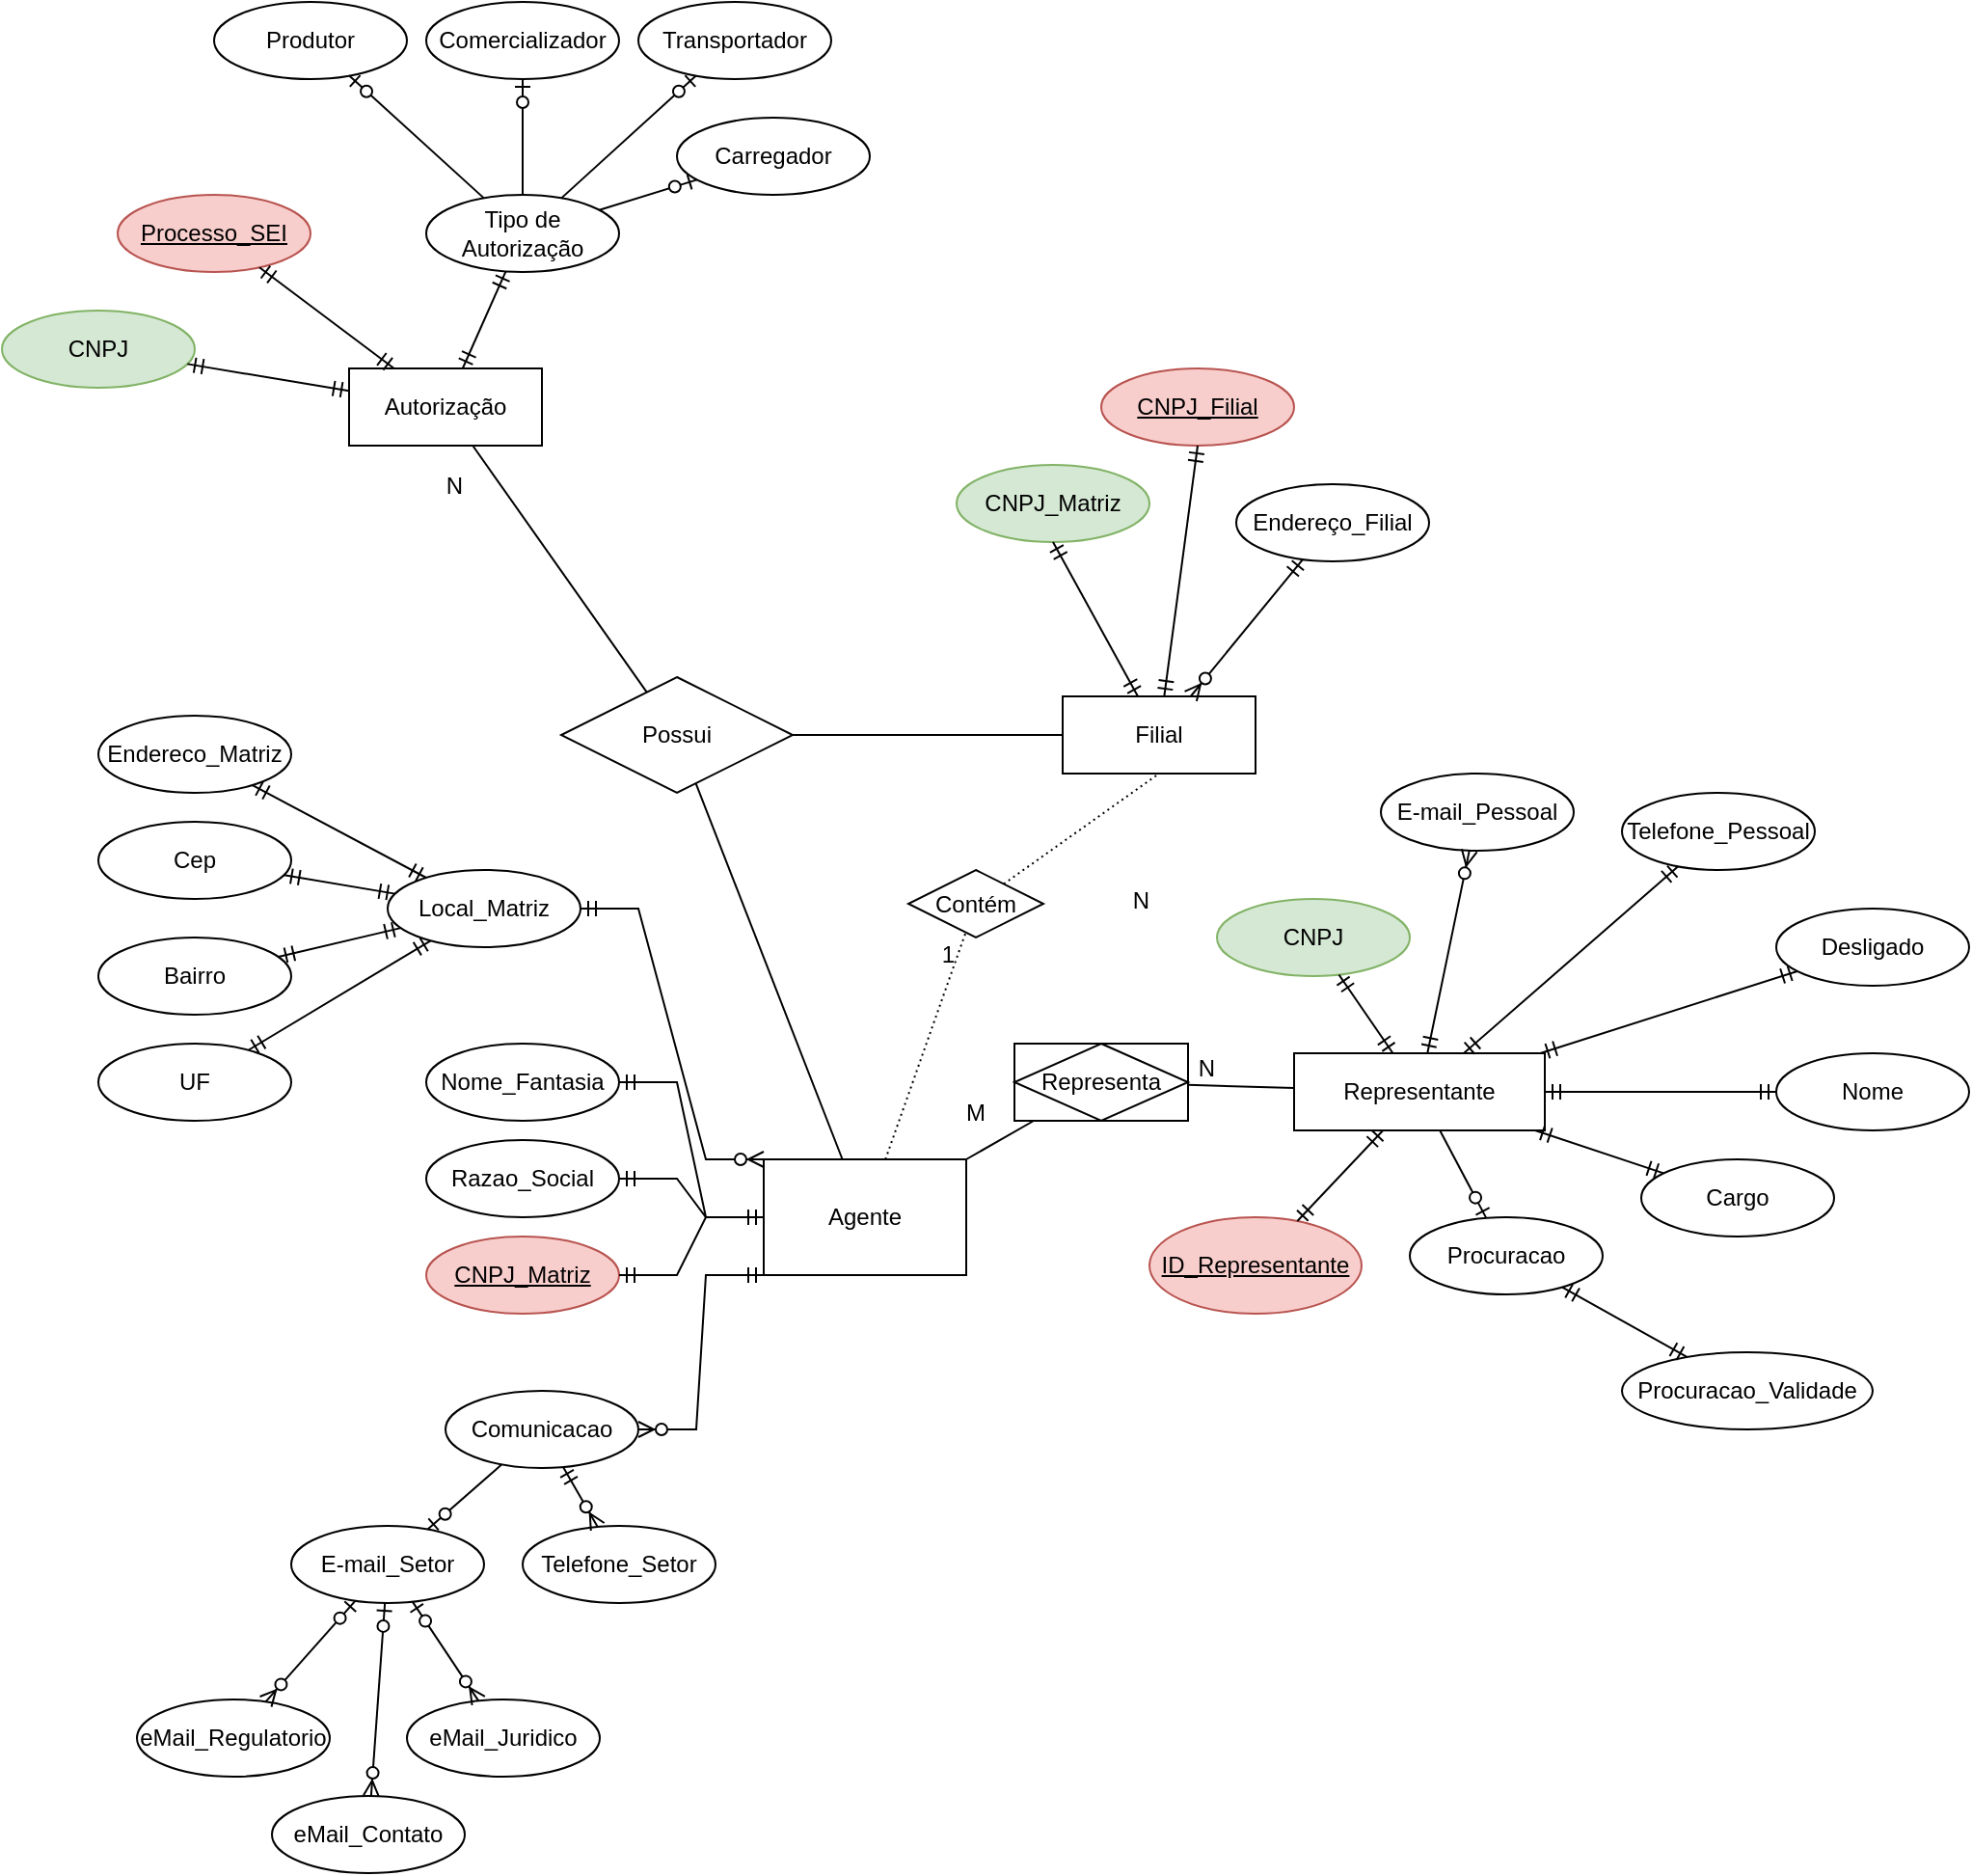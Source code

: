 <mxfile version="17.4.4" type="github">
  <diagram id="ur7IZuqoX-rUSIcCa9Om" name="Page-1">
    <mxGraphModel dx="1249" dy="669" grid="1" gridSize="10" guides="1" tooltips="1" connect="1" arrows="1" fold="1" page="1" pageScale="1" pageWidth="1169" pageHeight="1654" math="0" shadow="0">
      <root>
        <mxCell id="0" />
        <mxCell id="1" parent="0" />
        <mxCell id="HAqWKhdZ4ZWkqPBJDIEz-1" value="Telefone_Setor" style="ellipse;whiteSpace=wrap;html=1;align=center;" parent="1" vertex="1">
          <mxGeometry x="330" y="810" width="100" height="40" as="geometry" />
        </mxCell>
        <mxCell id="HAqWKhdZ4ZWkqPBJDIEz-2" value="E-mail_Setor" style="ellipse;whiteSpace=wrap;html=1;align=center;" parent="1" vertex="1">
          <mxGeometry x="210" y="810" width="100" height="40" as="geometry" />
        </mxCell>
        <mxCell id="HAqWKhdZ4ZWkqPBJDIEz-3" value="Nome_Fantasia" style="ellipse;whiteSpace=wrap;html=1;align=center;" parent="1" vertex="1">
          <mxGeometry x="280" y="560" width="100" height="40" as="geometry" />
        </mxCell>
        <mxCell id="HAqWKhdZ4ZWkqPBJDIEz-4" value="Razao_Social" style="ellipse;whiteSpace=wrap;html=1;align=center;" parent="1" vertex="1">
          <mxGeometry x="280" y="610" width="100" height="40" as="geometry" />
        </mxCell>
        <mxCell id="HAqWKhdZ4ZWkqPBJDIEz-5" value="Local_Matriz" style="ellipse;whiteSpace=wrap;html=1;align=center;" parent="1" vertex="1">
          <mxGeometry x="260" y="470" width="100" height="40" as="geometry" />
        </mxCell>
        <mxCell id="HAqWKhdZ4ZWkqPBJDIEz-6" value="Comunicacao" style="ellipse;whiteSpace=wrap;html=1;align=center;" parent="1" vertex="1">
          <mxGeometry x="290" y="740" width="100" height="40" as="geometry" />
        </mxCell>
        <mxCell id="HAqWKhdZ4ZWkqPBJDIEz-7" value="CNPJ_Matriz" style="ellipse;whiteSpace=wrap;html=1;align=center;fontStyle=4;fillColor=#f8cecc;strokeColor=#b85450;" parent="1" vertex="1">
          <mxGeometry x="280" y="660" width="100" height="40" as="geometry" />
        </mxCell>
        <mxCell id="HAqWKhdZ4ZWkqPBJDIEz-8" value="Agente" style="whiteSpace=wrap;html=1;align=center;" parent="1" vertex="1">
          <mxGeometry x="455" y="620" width="105" height="60" as="geometry" />
        </mxCell>
        <mxCell id="HAqWKhdZ4ZWkqPBJDIEz-9" value="" style="edgeStyle=entityRelationEdgeStyle;fontSize=12;html=1;endArrow=ERzeroToMany;startArrow=ERmandOne;rounded=0;exitX=0;exitY=1;exitDx=0;exitDy=0;" parent="1" source="HAqWKhdZ4ZWkqPBJDIEz-8" target="HAqWKhdZ4ZWkqPBJDIEz-6" edge="1">
          <mxGeometry width="100" height="100" relative="1" as="geometry">
            <mxPoint x="580" y="640" as="sourcePoint" />
            <mxPoint x="680" y="540" as="targetPoint" />
          </mxGeometry>
        </mxCell>
        <mxCell id="HAqWKhdZ4ZWkqPBJDIEz-11" value="" style="edgeStyle=entityRelationEdgeStyle;fontSize=12;html=1;endArrow=ERmandOne;startArrow=ERmandOne;rounded=0;entryX=0;entryY=0.5;entryDx=0;entryDy=0;" parent="1" source="HAqWKhdZ4ZWkqPBJDIEz-7" target="HAqWKhdZ4ZWkqPBJDIEz-8" edge="1">
          <mxGeometry width="100" height="100" relative="1" as="geometry">
            <mxPoint x="580" y="740" as="sourcePoint" />
            <mxPoint x="680" y="640" as="targetPoint" />
          </mxGeometry>
        </mxCell>
        <mxCell id="HAqWKhdZ4ZWkqPBJDIEz-12" value="" style="edgeStyle=entityRelationEdgeStyle;fontSize=12;html=1;endArrow=ERmandOne;startArrow=ERmandOne;rounded=0;" parent="1" source="HAqWKhdZ4ZWkqPBJDIEz-4" target="HAqWKhdZ4ZWkqPBJDIEz-8" edge="1">
          <mxGeometry width="100" height="100" relative="1" as="geometry">
            <mxPoint x="580" y="740" as="sourcePoint" />
            <mxPoint x="680" y="640" as="targetPoint" />
          </mxGeometry>
        </mxCell>
        <mxCell id="HAqWKhdZ4ZWkqPBJDIEz-13" value="" style="edgeStyle=entityRelationEdgeStyle;fontSize=12;html=1;endArrow=ERmandOne;startArrow=ERmandOne;rounded=0;entryX=0;entryY=0.5;entryDx=0;entryDy=0;" parent="1" source="HAqWKhdZ4ZWkqPBJDIEz-3" target="HAqWKhdZ4ZWkqPBJDIEz-8" edge="1">
          <mxGeometry width="100" height="100" relative="1" as="geometry">
            <mxPoint x="580" y="740" as="sourcePoint" />
            <mxPoint x="680" y="640" as="targetPoint" />
          </mxGeometry>
        </mxCell>
        <mxCell id="HAqWKhdZ4ZWkqPBJDIEz-15" value="" style="edgeStyle=entityRelationEdgeStyle;fontSize=12;html=1;endArrow=ERzeroToMany;startArrow=ERmandOne;rounded=0;entryX=0;entryY=0;entryDx=0;entryDy=0;" parent="1" source="HAqWKhdZ4ZWkqPBJDIEz-5" target="HAqWKhdZ4ZWkqPBJDIEz-8" edge="1">
          <mxGeometry width="100" height="100" relative="1" as="geometry">
            <mxPoint x="580" y="740" as="sourcePoint" />
            <mxPoint x="680" y="640" as="targetPoint" />
          </mxGeometry>
        </mxCell>
        <mxCell id="HAqWKhdZ4ZWkqPBJDIEz-17" value="" style="fontSize=12;html=1;endArrow=ERzeroToMany;startArrow=ERmandOne;rounded=0;" parent="1" source="HAqWKhdZ4ZWkqPBJDIEz-6" target="HAqWKhdZ4ZWkqPBJDIEz-1" edge="1">
          <mxGeometry width="100" height="100" relative="1" as="geometry">
            <mxPoint x="326.519" y="759.259" as="sourcePoint" />
            <mxPoint x="283.481" y="820.741" as="targetPoint" />
            <Array as="points" />
          </mxGeometry>
        </mxCell>
        <mxCell id="HAqWKhdZ4ZWkqPBJDIEz-18" value="eMail_Regulatorio" style="ellipse;whiteSpace=wrap;html=1;align=center;" parent="1" vertex="1">
          <mxGeometry x="130" y="900" width="100" height="40" as="geometry" />
        </mxCell>
        <mxCell id="HAqWKhdZ4ZWkqPBJDIEz-19" value="eMail_Contato" style="ellipse;whiteSpace=wrap;html=1;align=center;" parent="1" vertex="1">
          <mxGeometry x="200" y="950" width="100" height="40" as="geometry" />
        </mxCell>
        <mxCell id="HAqWKhdZ4ZWkqPBJDIEz-20" value="eMail_Juridico" style="ellipse;whiteSpace=wrap;html=1;align=center;" parent="1" vertex="1">
          <mxGeometry x="270" y="900" width="100" height="40" as="geometry" />
        </mxCell>
        <mxCell id="HAqWKhdZ4ZWkqPBJDIEz-21" value="" style="fontSize=12;html=1;endArrow=ERzeroToMany;startArrow=ERzeroToOne;rounded=0;" parent="1" source="HAqWKhdZ4ZWkqPBJDIEz-2" target="HAqWKhdZ4ZWkqPBJDIEz-18" edge="1">
          <mxGeometry width="100" height="100" relative="1" as="geometry">
            <mxPoint x="60" y="1090" as="sourcePoint" />
            <mxPoint x="160" y="990" as="targetPoint" />
          </mxGeometry>
        </mxCell>
        <mxCell id="HAqWKhdZ4ZWkqPBJDIEz-23" value="" style="fontSize=12;html=1;endArrow=ERzeroToOne;endFill=1;rounded=0;" parent="1" source="HAqWKhdZ4ZWkqPBJDIEz-6" target="HAqWKhdZ4ZWkqPBJDIEz-2" edge="1">
          <mxGeometry width="100" height="100" relative="1" as="geometry">
            <mxPoint x="580" y="840" as="sourcePoint" />
            <mxPoint x="680" y="740" as="targetPoint" />
          </mxGeometry>
        </mxCell>
        <mxCell id="HAqWKhdZ4ZWkqPBJDIEz-24" value="" style="fontSize=12;html=1;endArrow=ERzeroToMany;startArrow=ERzeroToOne;rounded=0;" parent="1" source="HAqWKhdZ4ZWkqPBJDIEz-2" target="HAqWKhdZ4ZWkqPBJDIEz-20" edge="1">
          <mxGeometry width="100" height="100" relative="1" as="geometry">
            <mxPoint x="580" y="840" as="sourcePoint" />
            <mxPoint x="680" y="740" as="targetPoint" />
          </mxGeometry>
        </mxCell>
        <mxCell id="HAqWKhdZ4ZWkqPBJDIEz-26" value="" style="fontSize=12;html=1;endArrow=ERzeroToMany;startArrow=ERzeroToOne;rounded=0;" parent="1" source="HAqWKhdZ4ZWkqPBJDIEz-2" target="HAqWKhdZ4ZWkqPBJDIEz-19" edge="1">
          <mxGeometry width="100" height="100" relative="1" as="geometry">
            <mxPoint x="580" y="840" as="sourcePoint" />
            <mxPoint x="390" y="1060" as="targetPoint" />
          </mxGeometry>
        </mxCell>
        <mxCell id="HAqWKhdZ4ZWkqPBJDIEz-27" value="Filial" style="whiteSpace=wrap;html=1;align=center;" parent="1" vertex="1">
          <mxGeometry x="610" y="380" width="100" height="40" as="geometry" />
        </mxCell>
        <mxCell id="HAqWKhdZ4ZWkqPBJDIEz-28" value="Contém" style="shape=rhombus;perimeter=rhombusPerimeter;whiteSpace=wrap;html=1;align=center;" parent="1" vertex="1">
          <mxGeometry x="530" y="470" width="70" height="35" as="geometry" />
        </mxCell>
        <mxCell id="HAqWKhdZ4ZWkqPBJDIEz-32" value="CNPJ_Matriz" style="ellipse;whiteSpace=wrap;html=1;align=center;fillColor=#d5e8d4;strokeColor=#82b366;" parent="1" vertex="1">
          <mxGeometry x="555" y="260" width="100" height="40" as="geometry" />
        </mxCell>
        <mxCell id="HAqWKhdZ4ZWkqPBJDIEz-33" value="CNPJ_Filial" style="ellipse;whiteSpace=wrap;html=1;align=center;fontStyle=4;fillColor=#f8cecc;strokeColor=#b85450;" parent="1" vertex="1">
          <mxGeometry x="630" y="210" width="100" height="40" as="geometry" />
        </mxCell>
        <mxCell id="HAqWKhdZ4ZWkqPBJDIEz-34" value="Endereço_Filial" style="ellipse;whiteSpace=wrap;html=1;align=center;" parent="1" vertex="1">
          <mxGeometry x="700" y="270" width="100" height="40" as="geometry" />
        </mxCell>
        <mxCell id="HAqWKhdZ4ZWkqPBJDIEz-35" value="Autorização" style="whiteSpace=wrap;html=1;align=center;" parent="1" vertex="1">
          <mxGeometry x="240" y="210" width="100" height="40" as="geometry" />
        </mxCell>
        <mxCell id="HAqWKhdZ4ZWkqPBJDIEz-38" value="" style="fontSize=12;html=1;endArrow=ERmandOne;startArrow=ERmandOne;rounded=0;entryX=0.5;entryY=1;entryDx=0;entryDy=0;" parent="1" source="HAqWKhdZ4ZWkqPBJDIEz-27" target="HAqWKhdZ4ZWkqPBJDIEz-32" edge="1">
          <mxGeometry width="100" height="100" relative="1" as="geometry">
            <mxPoint x="580" y="440" as="sourcePoint" />
            <mxPoint x="680" y="340" as="targetPoint" />
          </mxGeometry>
        </mxCell>
        <mxCell id="HAqWKhdZ4ZWkqPBJDIEz-39" value="" style="fontSize=12;html=1;endArrow=ERmandOne;startArrow=ERmandOne;rounded=0;entryX=0.5;entryY=1;entryDx=0;entryDy=0;" parent="1" source="HAqWKhdZ4ZWkqPBJDIEz-27" target="HAqWKhdZ4ZWkqPBJDIEz-33" edge="1">
          <mxGeometry width="100" height="100" relative="1" as="geometry">
            <mxPoint x="580" y="440" as="sourcePoint" />
            <mxPoint x="680" y="340" as="targetPoint" />
          </mxGeometry>
        </mxCell>
        <mxCell id="HAqWKhdZ4ZWkqPBJDIEz-41" value="" style="fontSize=12;html=1;endArrow=ERzeroToMany;startArrow=ERmandOne;rounded=0;" parent="1" source="HAqWKhdZ4ZWkqPBJDIEz-34" target="HAqWKhdZ4ZWkqPBJDIEz-27" edge="1">
          <mxGeometry width="100" height="100" relative="1" as="geometry">
            <mxPoint x="570" y="440" as="sourcePoint" />
            <mxPoint x="670" y="340" as="targetPoint" />
          </mxGeometry>
        </mxCell>
        <mxCell id="HAqWKhdZ4ZWkqPBJDIEz-42" value="Representante" style="whiteSpace=wrap;html=1;align=center;" parent="1" vertex="1">
          <mxGeometry x="730" y="565" width="130" height="40" as="geometry" />
        </mxCell>
        <mxCell id="HAqWKhdZ4ZWkqPBJDIEz-43" value="CNPJ" style="ellipse;whiteSpace=wrap;html=1;align=center;fillColor=#d5e8d4;strokeColor=#82b366;" parent="1" vertex="1">
          <mxGeometry x="690" y="485" width="100" height="40" as="geometry" />
        </mxCell>
        <mxCell id="HAqWKhdZ4ZWkqPBJDIEz-44" value="E-mail_Pessoal" style="ellipse;whiteSpace=wrap;html=1;align=center;" parent="1" vertex="1">
          <mxGeometry x="775" y="420" width="100" height="40" as="geometry" />
        </mxCell>
        <mxCell id="HAqWKhdZ4ZWkqPBJDIEz-45" value="Nome" style="ellipse;whiteSpace=wrap;html=1;align=center;" parent="1" vertex="1">
          <mxGeometry x="980" y="565" width="100" height="40" as="geometry" />
        </mxCell>
        <mxCell id="HAqWKhdZ4ZWkqPBJDIEz-46" value="Cargo" style="ellipse;whiteSpace=wrap;html=1;align=center;" parent="1" vertex="1">
          <mxGeometry x="910" y="620" width="100" height="40" as="geometry" />
        </mxCell>
        <mxCell id="HAqWKhdZ4ZWkqPBJDIEz-54" value="" style="fontSize=12;html=1;endArrow=ERmandOne;startArrow=ERmandOne;rounded=0;" parent="1" source="HAqWKhdZ4ZWkqPBJDIEz-42" target="HAqWKhdZ4ZWkqPBJDIEz-43" edge="1">
          <mxGeometry width="100" height="100" relative="1" as="geometry">
            <mxPoint x="580" y="740" as="sourcePoint" />
            <mxPoint x="680" y="640" as="targetPoint" />
          </mxGeometry>
        </mxCell>
        <mxCell id="HAqWKhdZ4ZWkqPBJDIEz-56" value="" style="fontSize=12;html=1;endArrow=ERzeroToMany;startArrow=ERmandOne;rounded=0;" parent="1" source="HAqWKhdZ4ZWkqPBJDIEz-42" target="HAqWKhdZ4ZWkqPBJDIEz-44" edge="1">
          <mxGeometry width="100" height="100" relative="1" as="geometry">
            <mxPoint x="580" y="740" as="sourcePoint" />
            <mxPoint x="680" y="640" as="targetPoint" />
          </mxGeometry>
        </mxCell>
        <mxCell id="HAqWKhdZ4ZWkqPBJDIEz-57" value="" style="fontSize=12;html=1;endArrow=ERmandOne;startArrow=ERmandOne;rounded=0;" parent="1" source="HAqWKhdZ4ZWkqPBJDIEz-42" target="HAqWKhdZ4ZWkqPBJDIEz-45" edge="1">
          <mxGeometry width="100" height="100" relative="1" as="geometry">
            <mxPoint x="580" y="740" as="sourcePoint" />
            <mxPoint x="680" y="640" as="targetPoint" />
          </mxGeometry>
        </mxCell>
        <mxCell id="HAqWKhdZ4ZWkqPBJDIEz-58" value="" style="fontSize=12;html=1;endArrow=ERmandOne;startArrow=ERmandOne;rounded=0;" parent="1" source="HAqWKhdZ4ZWkqPBJDIEz-42" target="HAqWKhdZ4ZWkqPBJDIEz-46" edge="1">
          <mxGeometry width="100" height="100" relative="1" as="geometry">
            <mxPoint x="580" y="740" as="sourcePoint" />
            <mxPoint x="680" y="640" as="targetPoint" />
          </mxGeometry>
        </mxCell>
        <mxCell id="HAqWKhdZ4ZWkqPBJDIEz-59" value="Procuracao_Validade" style="ellipse;whiteSpace=wrap;html=1;align=center;" parent="1" vertex="1">
          <mxGeometry x="900" y="720" width="130" height="40" as="geometry" />
        </mxCell>
        <mxCell id="HAqWKhdZ4ZWkqPBJDIEz-60" value="" style="fontSize=12;html=1;endArrow=ERmandOne;startArrow=ERmandOne;rounded=0;" parent="1" source="HAqWKhdZ4ZWkqPBJDIEz-59" target="P627tCivwq2NR-UUz_ly-27" edge="1">
          <mxGeometry width="100" height="100" relative="1" as="geometry">
            <mxPoint x="580" y="640" as="sourcePoint" />
            <mxPoint x="680" y="540" as="targetPoint" />
          </mxGeometry>
        </mxCell>
        <mxCell id="HAqWKhdZ4ZWkqPBJDIEz-61" value="" style="endArrow=none;html=1;rounded=0;dashed=1;dashPattern=1 2;" parent="1" source="HAqWKhdZ4ZWkqPBJDIEz-8" target="HAqWKhdZ4ZWkqPBJDIEz-28" edge="1">
          <mxGeometry relative="1" as="geometry">
            <mxPoint x="550" y="590" as="sourcePoint" />
            <mxPoint x="710" y="590" as="targetPoint" />
          </mxGeometry>
        </mxCell>
        <mxCell id="HAqWKhdZ4ZWkqPBJDIEz-62" value="1" style="resizable=0;html=1;align=right;verticalAlign=bottom;" parent="HAqWKhdZ4ZWkqPBJDIEz-61" connectable="0" vertex="1">
          <mxGeometry x="1" relative="1" as="geometry">
            <mxPoint x="-5" y="20" as="offset" />
          </mxGeometry>
        </mxCell>
        <mxCell id="HAqWKhdZ4ZWkqPBJDIEz-63" value="" style="endArrow=none;html=1;rounded=0;dashed=1;dashPattern=1 2;entryX=0.5;entryY=1;entryDx=0;entryDy=0;" parent="1" source="HAqWKhdZ4ZWkqPBJDIEz-28" target="HAqWKhdZ4ZWkqPBJDIEz-27" edge="1">
          <mxGeometry relative="1" as="geometry">
            <mxPoint x="550" y="590" as="sourcePoint" />
            <mxPoint x="710" y="590" as="targetPoint" />
          </mxGeometry>
        </mxCell>
        <mxCell id="HAqWKhdZ4ZWkqPBJDIEz-64" value="N" style="resizable=0;html=1;align=right;verticalAlign=bottom;" parent="HAqWKhdZ4ZWkqPBJDIEz-63" connectable="0" vertex="1">
          <mxGeometry x="1" relative="1" as="geometry">
            <mxPoint x="-5" y="75" as="offset" />
          </mxGeometry>
        </mxCell>
        <mxCell id="HAqWKhdZ4ZWkqPBJDIEz-65" value="" style="endArrow=none;html=1;rounded=0;" parent="1" source="HAqWKhdZ4ZWkqPBJDIEz-8" target="HAqWKhdZ4ZWkqPBJDIEz-69" edge="1">
          <mxGeometry relative="1" as="geometry">
            <mxPoint x="550" y="590" as="sourcePoint" />
            <mxPoint x="621.88" y="598.205" as="targetPoint" />
          </mxGeometry>
        </mxCell>
        <mxCell id="HAqWKhdZ4ZWkqPBJDIEz-66" value="M" style="resizable=0;html=1;align=right;verticalAlign=bottom;" parent="HAqWKhdZ4ZWkqPBJDIEz-65" connectable="0" vertex="1">
          <mxGeometry x="1" relative="1" as="geometry">
            <mxPoint x="-25" y="5" as="offset" />
          </mxGeometry>
        </mxCell>
        <mxCell id="HAqWKhdZ4ZWkqPBJDIEz-67" value="" style="endArrow=none;html=1;rounded=0;" parent="1" source="HAqWKhdZ4ZWkqPBJDIEz-69" target="HAqWKhdZ4ZWkqPBJDIEz-42" edge="1">
          <mxGeometry relative="1" as="geometry">
            <mxPoint x="676.832" y="588.812" as="sourcePoint" />
            <mxPoint x="710" y="590" as="targetPoint" />
          </mxGeometry>
        </mxCell>
        <mxCell id="HAqWKhdZ4ZWkqPBJDIEz-68" value="N" style="resizable=0;html=1;align=right;verticalAlign=bottom;" parent="HAqWKhdZ4ZWkqPBJDIEz-67" connectable="0" vertex="1">
          <mxGeometry x="1" relative="1" as="geometry">
            <mxPoint x="-40" y="-2" as="offset" />
          </mxGeometry>
        </mxCell>
        <mxCell id="HAqWKhdZ4ZWkqPBJDIEz-69" value="Representa" style="shape=associativeEntity;whiteSpace=wrap;html=1;align=center;" parent="1" vertex="1">
          <mxGeometry x="585" y="560" width="90" height="40" as="geometry" />
        </mxCell>
        <mxCell id="HAqWKhdZ4ZWkqPBJDIEz-86" value="Telefone_Pessoal" style="ellipse;whiteSpace=wrap;html=1;align=center;" parent="1" vertex="1">
          <mxGeometry x="900" y="430" width="100" height="40" as="geometry" />
        </mxCell>
        <mxCell id="HAqWKhdZ4ZWkqPBJDIEz-87" value="" style="fontSize=12;html=1;endArrow=ERmandOne;startArrow=ERmandOne;rounded=0;" parent="1" source="HAqWKhdZ4ZWkqPBJDIEz-42" target="HAqWKhdZ4ZWkqPBJDIEz-86" edge="1">
          <mxGeometry width="100" height="100" relative="1" as="geometry">
            <mxPoint x="870" y="620" as="sourcePoint" />
            <mxPoint x="931.589" y="637.196" as="targetPoint" />
          </mxGeometry>
        </mxCell>
        <mxCell id="P627tCivwq2NR-UUz_ly-1" value="Possui" style="shape=rhombus;perimeter=rhombusPerimeter;whiteSpace=wrap;html=1;align=center;" parent="1" vertex="1">
          <mxGeometry x="350" y="370" width="120" height="60" as="geometry" />
        </mxCell>
        <mxCell id="P627tCivwq2NR-UUz_ly-2" value="" style="endArrow=none;html=1;rounded=0;" parent="1" source="P627tCivwq2NR-UUz_ly-1" target="HAqWKhdZ4ZWkqPBJDIEz-8" edge="1">
          <mxGeometry relative="1" as="geometry">
            <mxPoint x="500" y="540" as="sourcePoint" />
            <mxPoint x="660" y="540" as="targetPoint" />
          </mxGeometry>
        </mxCell>
        <mxCell id="P627tCivwq2NR-UUz_ly-4" value="" style="endArrow=none;html=1;rounded=0;" parent="1" source="P627tCivwq2NR-UUz_ly-1" target="HAqWKhdZ4ZWkqPBJDIEz-27" edge="1">
          <mxGeometry relative="1" as="geometry">
            <mxPoint x="500" y="540" as="sourcePoint" />
            <mxPoint x="660" y="540" as="targetPoint" />
          </mxGeometry>
        </mxCell>
        <mxCell id="P627tCivwq2NR-UUz_ly-5" value="" style="endArrow=none;html=1;rounded=0;" parent="1" source="P627tCivwq2NR-UUz_ly-1" target="HAqWKhdZ4ZWkqPBJDIEz-35" edge="1">
          <mxGeometry relative="1" as="geometry">
            <mxPoint x="500" y="340" as="sourcePoint" />
            <mxPoint x="660" y="340" as="targetPoint" />
          </mxGeometry>
        </mxCell>
        <mxCell id="P627tCivwq2NR-UUz_ly-6" value="N" style="resizable=0;html=1;align=right;verticalAlign=bottom;" parent="P627tCivwq2NR-UUz_ly-5" connectable="0" vertex="1">
          <mxGeometry x="1" relative="1" as="geometry">
            <mxPoint x="-5" y="30" as="offset" />
          </mxGeometry>
        </mxCell>
        <mxCell id="P627tCivwq2NR-UUz_ly-10" value="Processo_SEI" style="ellipse;whiteSpace=wrap;html=1;align=center;fontStyle=4;fillColor=#f8cecc;strokeColor=#b85450;" parent="1" vertex="1">
          <mxGeometry x="120" y="120" width="100" height="40" as="geometry" />
        </mxCell>
        <mxCell id="P627tCivwq2NR-UUz_ly-11" value="Tipo de Autorização" style="ellipse;whiteSpace=wrap;html=1;align=center;" parent="1" vertex="1">
          <mxGeometry x="280" y="120" width="100" height="40" as="geometry" />
        </mxCell>
        <mxCell id="P627tCivwq2NR-UUz_ly-12" value="Produtor" style="ellipse;whiteSpace=wrap;html=1;align=center;" parent="1" vertex="1">
          <mxGeometry x="170" y="20" width="100" height="40" as="geometry" />
        </mxCell>
        <mxCell id="P627tCivwq2NR-UUz_ly-13" value="Comercializador" style="ellipse;whiteSpace=wrap;html=1;align=center;" parent="1" vertex="1">
          <mxGeometry x="280" y="20" width="100" height="40" as="geometry" />
        </mxCell>
        <mxCell id="P627tCivwq2NR-UUz_ly-14" value="Transportador" style="ellipse;whiteSpace=wrap;html=1;align=center;" parent="1" vertex="1">
          <mxGeometry x="390" y="20" width="100" height="40" as="geometry" />
        </mxCell>
        <mxCell id="P627tCivwq2NR-UUz_ly-15" value="Carregador" style="ellipse;whiteSpace=wrap;html=1;align=center;" parent="1" vertex="1">
          <mxGeometry x="410" y="80" width="100" height="40" as="geometry" />
        </mxCell>
        <mxCell id="P627tCivwq2NR-UUz_ly-16" value="" style="fontSize=12;html=1;endArrow=ERmandOne;startArrow=ERmandOne;rounded=0;" parent="1" source="HAqWKhdZ4ZWkqPBJDIEz-35" target="P627tCivwq2NR-UUz_ly-10" edge="1">
          <mxGeometry width="100" height="100" relative="1" as="geometry">
            <mxPoint x="230" y="290" as="sourcePoint" />
            <mxPoint x="330" y="190" as="targetPoint" />
          </mxGeometry>
        </mxCell>
        <mxCell id="P627tCivwq2NR-UUz_ly-22" value="" style="fontSize=12;html=1;endArrow=ERzeroToOne;endFill=1;rounded=0;" parent="1" source="P627tCivwq2NR-UUz_ly-11" target="P627tCivwq2NR-UUz_ly-12" edge="1">
          <mxGeometry width="100" height="100" relative="1" as="geometry">
            <mxPoint x="360" y="290" as="sourcePoint" />
            <mxPoint x="460" y="190" as="targetPoint" />
          </mxGeometry>
        </mxCell>
        <mxCell id="P627tCivwq2NR-UUz_ly-23" value="" style="fontSize=12;html=1;endArrow=ERzeroToOne;endFill=1;rounded=0;" parent="1" source="P627tCivwq2NR-UUz_ly-11" target="P627tCivwq2NR-UUz_ly-13" edge="1">
          <mxGeometry width="100" height="100" relative="1" as="geometry">
            <mxPoint x="319.882" y="131.69" as="sourcePoint" />
            <mxPoint x="250.137" y="68.306" as="targetPoint" />
          </mxGeometry>
        </mxCell>
        <mxCell id="P627tCivwq2NR-UUz_ly-24" value="" style="fontSize=12;html=1;endArrow=ERzeroToOne;endFill=1;rounded=0;" parent="1" source="P627tCivwq2NR-UUz_ly-11" target="P627tCivwq2NR-UUz_ly-14" edge="1">
          <mxGeometry width="100" height="100" relative="1" as="geometry">
            <mxPoint x="340" y="130" as="sourcePoint" />
            <mxPoint x="340" y="70" as="targetPoint" />
          </mxGeometry>
        </mxCell>
        <mxCell id="P627tCivwq2NR-UUz_ly-25" value="" style="fontSize=12;html=1;endArrow=ERzeroToOne;endFill=1;rounded=0;" parent="1" source="P627tCivwq2NR-UUz_ly-11" target="P627tCivwq2NR-UUz_ly-15" edge="1">
          <mxGeometry width="100" height="100" relative="1" as="geometry">
            <mxPoint x="360.118" y="131.69" as="sourcePoint" />
            <mxPoint x="429.863" y="68.306" as="targetPoint" />
          </mxGeometry>
        </mxCell>
        <mxCell id="P627tCivwq2NR-UUz_ly-26" value="" style="fontSize=12;html=1;endArrow=ERmandOne;startArrow=ERmandOne;rounded=0;" parent="1" source="HAqWKhdZ4ZWkqPBJDIEz-35" target="P627tCivwq2NR-UUz_ly-11" edge="1">
          <mxGeometry width="100" height="100" relative="1" as="geometry">
            <mxPoint x="360" y="290" as="sourcePoint" />
            <mxPoint x="460" y="190" as="targetPoint" />
          </mxGeometry>
        </mxCell>
        <mxCell id="P627tCivwq2NR-UUz_ly-27" value="Procuracao" style="ellipse;whiteSpace=wrap;html=1;align=center;" parent="1" vertex="1">
          <mxGeometry x="790" y="650" width="100" height="40" as="geometry" />
        </mxCell>
        <mxCell id="P627tCivwq2NR-UUz_ly-28" value="" style="fontSize=12;html=1;endArrow=ERzeroToOne;endFill=1;rounded=0;" parent="1" source="HAqWKhdZ4ZWkqPBJDIEz-42" target="P627tCivwq2NR-UUz_ly-27" edge="1">
          <mxGeometry width="100" height="100" relative="1" as="geometry">
            <mxPoint x="360" y="740" as="sourcePoint" />
            <mxPoint x="460" y="640" as="targetPoint" />
          </mxGeometry>
        </mxCell>
        <mxCell id="P627tCivwq2NR-UUz_ly-32" value="ID_Representante" style="ellipse;whiteSpace=wrap;html=1;align=center;fontStyle=4;fillColor=#f8cecc;strokeColor=#b85450;" parent="1" vertex="1">
          <mxGeometry x="655" y="650" width="110" height="50" as="geometry" />
        </mxCell>
        <mxCell id="P627tCivwq2NR-UUz_ly-33" value="" style="fontSize=12;html=1;endArrow=ERmandOne;startArrow=ERmandOne;rounded=0;" parent="1" source="P627tCivwq2NR-UUz_ly-32" target="HAqWKhdZ4ZWkqPBJDIEz-42" edge="1">
          <mxGeometry width="100" height="100" relative="1" as="geometry">
            <mxPoint x="600" y="630" as="sourcePoint" />
            <mxPoint x="700" y="530" as="targetPoint" />
          </mxGeometry>
        </mxCell>
        <mxCell id="eVJuw4eLiP8dLdxVabgO-2" value="CNPJ" style="ellipse;whiteSpace=wrap;html=1;align=center;fillColor=#d5e8d4;strokeColor=#82b366;" parent="1" vertex="1">
          <mxGeometry x="60" y="180" width="100" height="40" as="geometry" />
        </mxCell>
        <mxCell id="eVJuw4eLiP8dLdxVabgO-3" value="" style="fontSize=12;html=1;endArrow=ERmandOne;startArrow=ERmandOne;rounded=0;" parent="1" source="HAqWKhdZ4ZWkqPBJDIEz-35" target="eVJuw4eLiP8dLdxVabgO-2" edge="1">
          <mxGeometry width="100" height="100" relative="1" as="geometry">
            <mxPoint x="273.333" y="220" as="sourcePoint" />
            <mxPoint x="203.529" y="167.647" as="targetPoint" />
          </mxGeometry>
        </mxCell>
        <mxCell id="QfwaTl23RyNJ_GyKFCQM-1" value="Endereco_Matriz" style="ellipse;whiteSpace=wrap;html=1;align=center;" vertex="1" parent="1">
          <mxGeometry x="110" y="390" width="100" height="40" as="geometry" />
        </mxCell>
        <mxCell id="QfwaTl23RyNJ_GyKFCQM-2" value="Cep" style="ellipse;whiteSpace=wrap;html=1;align=center;" vertex="1" parent="1">
          <mxGeometry x="110" y="445" width="100" height="40" as="geometry" />
        </mxCell>
        <mxCell id="QfwaTl23RyNJ_GyKFCQM-3" value="Bairro" style="ellipse;whiteSpace=wrap;html=1;align=center;" vertex="1" parent="1">
          <mxGeometry x="110" y="505" width="100" height="40" as="geometry" />
        </mxCell>
        <mxCell id="QfwaTl23RyNJ_GyKFCQM-4" value="UF" style="ellipse;whiteSpace=wrap;html=1;align=center;" vertex="1" parent="1">
          <mxGeometry x="110" y="560" width="100" height="40" as="geometry" />
        </mxCell>
        <mxCell id="QfwaTl23RyNJ_GyKFCQM-7" value="" style="fontSize=12;html=1;endArrow=ERmandOne;startArrow=ERmandOne;rounded=0;" edge="1" parent="1" source="QfwaTl23RyNJ_GyKFCQM-1" target="HAqWKhdZ4ZWkqPBJDIEz-5">
          <mxGeometry width="100" height="100" relative="1" as="geometry">
            <mxPoint x="741.666" y="662.021" as="sourcePoint" />
            <mxPoint x="786.111" y="615" as="targetPoint" />
          </mxGeometry>
        </mxCell>
        <mxCell id="QfwaTl23RyNJ_GyKFCQM-8" value="" style="fontSize=12;html=1;endArrow=ERmandOne;startArrow=ERmandOne;rounded=0;" edge="1" parent="1" source="QfwaTl23RyNJ_GyKFCQM-2" target="HAqWKhdZ4ZWkqPBJDIEz-5">
          <mxGeometry width="100" height="100" relative="1" as="geometry">
            <mxPoint x="200.142" y="435.957" as="sourcePoint" />
            <mxPoint x="290.0" y="484.0" as="targetPoint" />
          </mxGeometry>
        </mxCell>
        <mxCell id="QfwaTl23RyNJ_GyKFCQM-9" value="" style="fontSize=12;html=1;endArrow=ERmandOne;startArrow=ERmandOne;rounded=0;" edge="1" parent="1" source="QfwaTl23RyNJ_GyKFCQM-3" target="HAqWKhdZ4ZWkqPBJDIEz-5">
          <mxGeometry width="100" height="100" relative="1" as="geometry">
            <mxPoint x="216.22" y="482.629" as="sourcePoint" />
            <mxPoint x="273.846" y="492.308" as="targetPoint" />
          </mxGeometry>
        </mxCell>
        <mxCell id="QfwaTl23RyNJ_GyKFCQM-10" value="" style="fontSize=12;html=1;endArrow=ERmandOne;startArrow=ERmandOne;rounded=0;" edge="1" parent="1" source="QfwaTl23RyNJ_GyKFCQM-4" target="HAqWKhdZ4ZWkqPBJDIEz-5">
          <mxGeometry width="100" height="100" relative="1" as="geometry">
            <mxPoint x="226.22" y="492.629" as="sourcePoint" />
            <mxPoint x="283.846" y="502.308" as="targetPoint" />
          </mxGeometry>
        </mxCell>
        <mxCell id="QfwaTl23RyNJ_GyKFCQM-14" value="Desligado" style="ellipse;whiteSpace=wrap;html=1;align=center;" vertex="1" parent="1">
          <mxGeometry x="980" y="490" width="100" height="40" as="geometry" />
        </mxCell>
        <mxCell id="QfwaTl23RyNJ_GyKFCQM-15" value="" style="fontSize=12;html=1;endArrow=ERmandOne;startArrow=ERmandOne;rounded=0;" edge="1" parent="1" source="HAqWKhdZ4ZWkqPBJDIEz-42" target="QfwaTl23RyNJ_GyKFCQM-14">
          <mxGeometry width="100" height="100" relative="1" as="geometry">
            <mxPoint x="827.963" y="575" as="sourcePoint" />
            <mxPoint x="939.133" y="478.175" as="targetPoint" />
          </mxGeometry>
        </mxCell>
      </root>
    </mxGraphModel>
  </diagram>
</mxfile>
